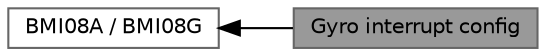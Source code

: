 digraph "Gyro interrupt config"
{
 // LATEX_PDF_SIZE
  bgcolor="transparent";
  edge [fontname=Helvetica,fontsize=10,labelfontname=Helvetica,labelfontsize=10];
  node [fontname=Helvetica,fontsize=10,shape=box,height=0.2,width=0.4];
  rankdir=LR;
  Node2 [id="Node000002",label="BMI08A / BMI08G",height=0.2,width=0.4,color="grey40", fillcolor="white", style="filled",URL="$group__bmi08ag.html",tooltip=" "];
  Node1 [id="Node000001",label="Gyro interrupt config",height=0.2,width=0.4,color="gray40", fillcolor="grey60", style="filled", fontcolor="black",tooltip="Set interrupt configurations of gyro sensor."];
  Node2->Node1 [shape=plaintext, dir="back", style="solid"];
}
